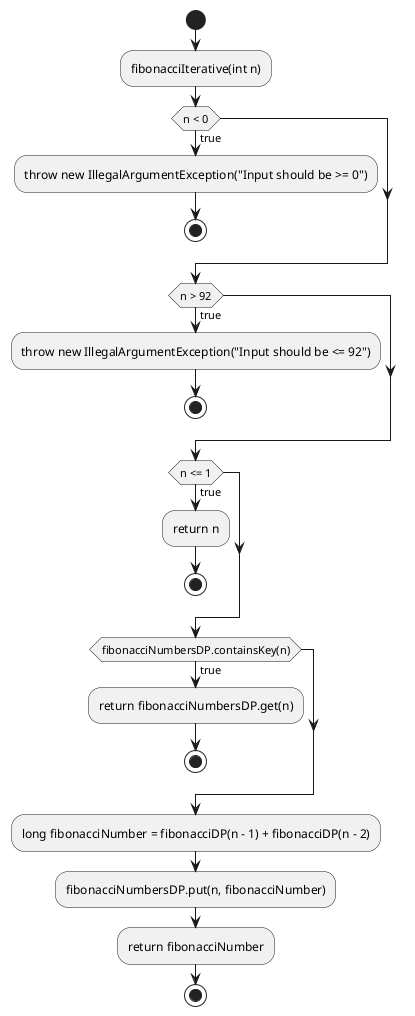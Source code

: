 @startuml
'https://plantuml.com/activity-diagram-beta
start
:fibonacciIterative(int n);
if (n < 0) then (true)
:throw new IllegalArgumentException("Input should be >= 0");
stop
endif

if (n > 92) then (true)
:throw new IllegalArgumentException("Input should be <= 92");
stop
endif
if (n <= 1) then (true)
:return n;
stop
endif

if(fibonacciNumbersDP.containsKey(n)) then (true)
:return fibonacciNumbersDP.get(n);
stop
endif
:long fibonacciNumber = fibonacciDP(n - 1) + fibonacciDP(n - 2);
:fibonacciNumbersDP.put(n, fibonacciNumber);
:return fibonacciNumber;
stop









@enduml
